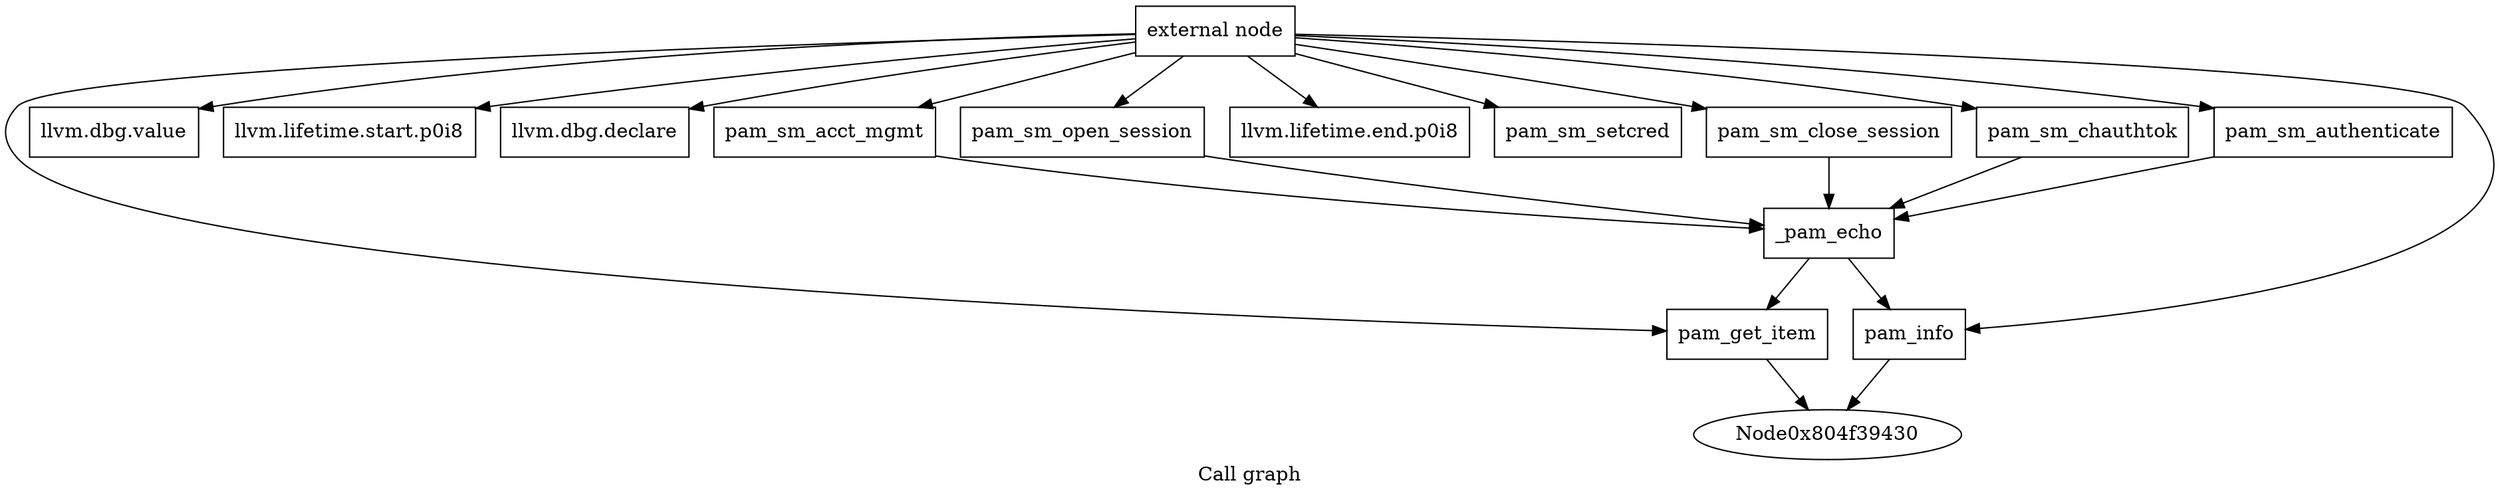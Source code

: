 digraph "Call graph" {
	label="Call graph";

	Node0x804f39400 [shape=record,label="{external node}"];
	Node0x804f39400 -> Node0x804f39490;
	Node0x804f39400 -> Node0x804f39550;
	Node0x804f39400 -> Node0x804f39670;
	Node0x804f39400 -> Node0x804f396d0;
	Node0x804f39400 -> Node0x804f395b0;
	Node0x804f39400 -> Node0x804f39610;
	Node0x804f39400 -> Node0x804f39730;
	Node0x804f39400 -> Node0x804f39790;
	Node0x804f39400 -> Node0x804f397f0;
	Node0x804f39400 -> Node0x804f39850;
	Node0x804f39400 -> Node0x804f398b0;
	Node0x804f39400 -> Node0x804f39910;
	Node0x804f39490 [shape=record,label="{pam_sm_authenticate}"];
	Node0x804f39490 -> Node0x804f394f0;
	Node0x804f39550 [shape=record,label="{llvm.dbg.value}"];
	Node0x804f394f0 [shape=record,label="{_pam_echo}"];
	Node0x804f394f0 -> Node0x804f395b0;
	Node0x804f394f0 -> Node0x804f39610;
	Node0x804f39670 [shape=record,label="{llvm.lifetime.start.p0i8}"];
	Node0x804f396d0 [shape=record,label="{llvm.dbg.declare}"];
	Node0x804f395b0 [shape=record,label="{pam_get_item}"];
	Node0x804f395b0 -> Node0x804f39430;
	Node0x804f39610 [shape=record,label="{pam_info}"];
	Node0x804f39610 -> Node0x804f39430;
	Node0x804f39730 [shape=record,label="{llvm.lifetime.end.p0i8}"];
	Node0x804f39790 [shape=record,label="{pam_sm_setcred}"];
	Node0x804f397f0 [shape=record,label="{pam_sm_acct_mgmt}"];
	Node0x804f397f0 -> Node0x804f394f0;
	Node0x804f39850 [shape=record,label="{pam_sm_open_session}"];
	Node0x804f39850 -> Node0x804f394f0;
	Node0x804f398b0 [shape=record,label="{pam_sm_close_session}"];
	Node0x804f398b0 -> Node0x804f394f0;
	Node0x804f39910 [shape=record,label="{pam_sm_chauthtok}"];
	Node0x804f39910 -> Node0x804f394f0;
}
